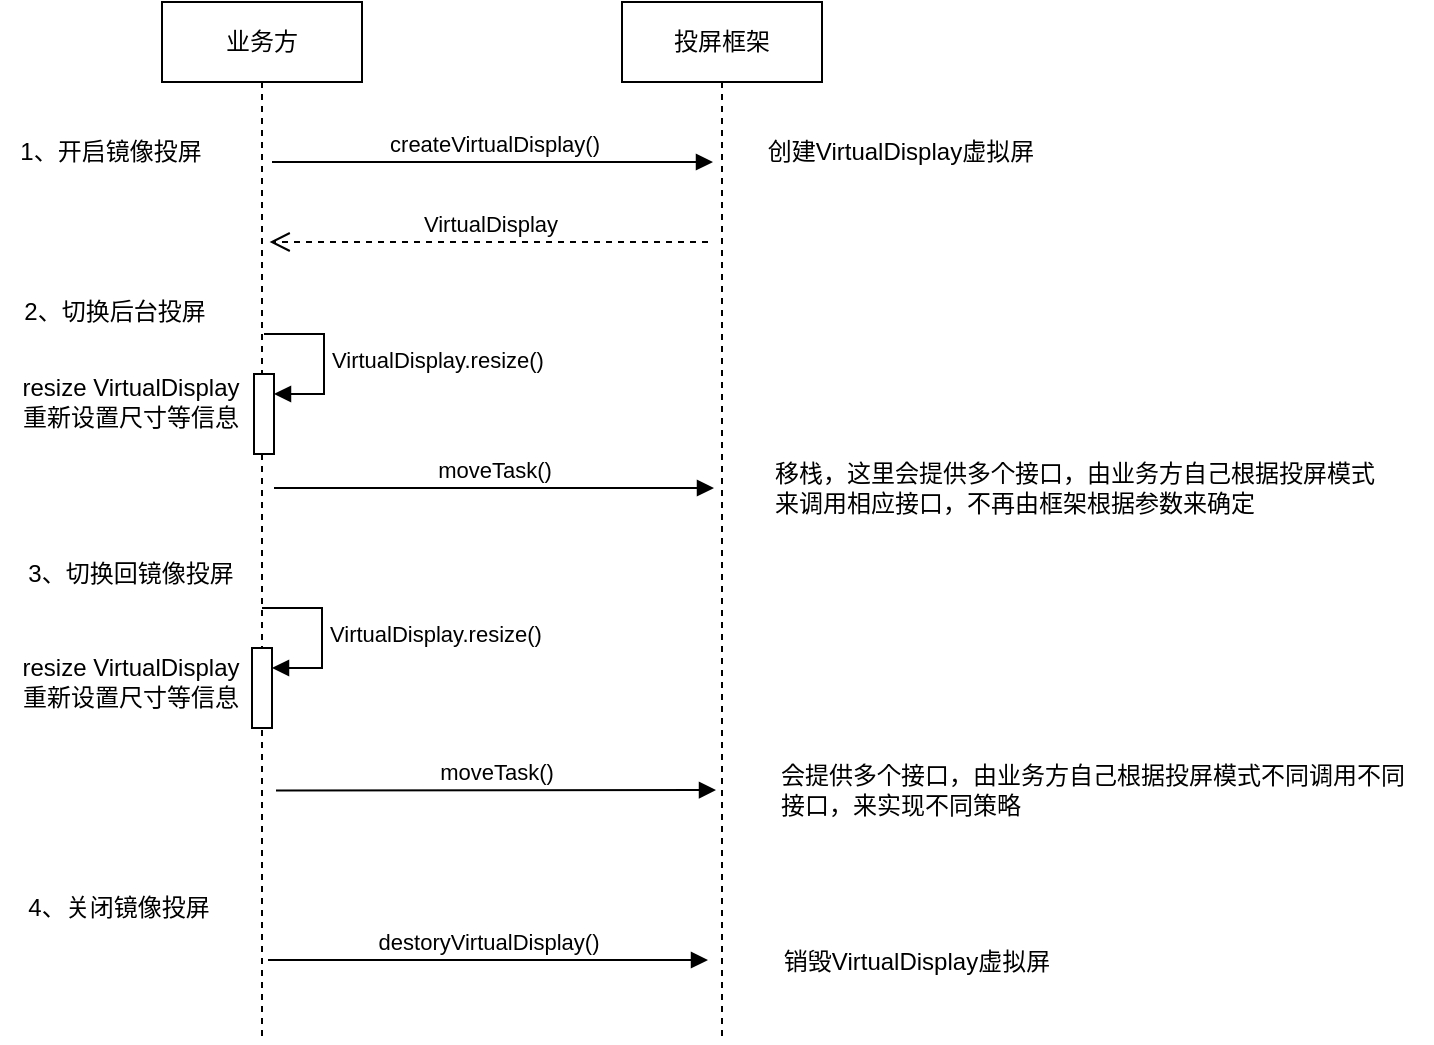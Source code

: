 <mxfile version="21.3.6" type="github">
  <diagram name="第 1 页" id="TcpiQXXUWc1p7RaLZvVN">
    <mxGraphModel dx="979" dy="543" grid="1" gridSize="10" guides="1" tooltips="1" connect="1" arrows="1" fold="1" page="1" pageScale="1" pageWidth="827" pageHeight="1169" math="0" shadow="0">
      <root>
        <mxCell id="0" />
        <mxCell id="1" parent="0" />
        <mxCell id="YLJdL4NDfY9N8e260bSm-1" value="业务方" style="shape=umlLifeline;perimeter=lifelinePerimeter;whiteSpace=wrap;html=1;container=1;dropTarget=0;collapsible=0;recursiveResize=0;outlineConnect=0;portConstraint=eastwest;newEdgeStyle={&quot;edgeStyle&quot;:&quot;elbowEdgeStyle&quot;,&quot;elbow&quot;:&quot;vertical&quot;,&quot;curved&quot;:0,&quot;rounded&quot;:0};" vertex="1" parent="1">
          <mxGeometry x="191" y="40" width="100" height="520" as="geometry" />
        </mxCell>
        <mxCell id="YLJdL4NDfY9N8e260bSm-2" value="" style="html=1;points=[];perimeter=orthogonalPerimeter;outlineConnect=0;targetShapes=umlLifeline;portConstraint=eastwest;newEdgeStyle={&quot;edgeStyle&quot;:&quot;elbowEdgeStyle&quot;,&quot;elbow&quot;:&quot;vertical&quot;,&quot;curved&quot;:0,&quot;rounded&quot;:0};" vertex="1" parent="YLJdL4NDfY9N8e260bSm-1">
          <mxGeometry x="46" y="186" width="10" height="40" as="geometry" />
        </mxCell>
        <mxCell id="YLJdL4NDfY9N8e260bSm-3" value="VirtualDisplay.resize()" style="html=1;align=left;spacingLeft=2;endArrow=block;rounded=0;edgeStyle=orthogonalEdgeStyle;curved=0;rounded=0;" edge="1" parent="YLJdL4NDfY9N8e260bSm-1" target="YLJdL4NDfY9N8e260bSm-2">
          <mxGeometry relative="1" as="geometry">
            <mxPoint x="51" y="166" as="sourcePoint" />
            <Array as="points">
              <mxPoint x="81" y="196" />
            </Array>
          </mxGeometry>
        </mxCell>
        <mxCell id="YLJdL4NDfY9N8e260bSm-21" value="" style="html=1;points=[];perimeter=orthogonalPerimeter;outlineConnect=0;targetShapes=umlLifeline;portConstraint=eastwest;newEdgeStyle={&quot;edgeStyle&quot;:&quot;elbowEdgeStyle&quot;,&quot;elbow&quot;:&quot;vertical&quot;,&quot;curved&quot;:0,&quot;rounded&quot;:0};" vertex="1" parent="YLJdL4NDfY9N8e260bSm-1">
          <mxGeometry x="45" y="323" width="10" height="40" as="geometry" />
        </mxCell>
        <mxCell id="YLJdL4NDfY9N8e260bSm-22" value="VirtualDisplay.resize()" style="html=1;align=left;spacingLeft=2;endArrow=block;rounded=0;edgeStyle=orthogonalEdgeStyle;curved=0;rounded=0;" edge="1" target="YLJdL4NDfY9N8e260bSm-21" parent="YLJdL4NDfY9N8e260bSm-1">
          <mxGeometry relative="1" as="geometry">
            <mxPoint x="50" y="303" as="sourcePoint" />
            <Array as="points">
              <mxPoint x="80" y="333" />
            </Array>
          </mxGeometry>
        </mxCell>
        <mxCell id="YLJdL4NDfY9N8e260bSm-6" value="投屏框架" style="shape=umlLifeline;perimeter=lifelinePerimeter;whiteSpace=wrap;html=1;container=1;dropTarget=0;collapsible=0;recursiveResize=0;outlineConnect=0;portConstraint=eastwest;newEdgeStyle={&quot;edgeStyle&quot;:&quot;elbowEdgeStyle&quot;,&quot;elbow&quot;:&quot;vertical&quot;,&quot;curved&quot;:0,&quot;rounded&quot;:0};" vertex="1" parent="1">
          <mxGeometry x="421" y="40" width="100" height="520" as="geometry" />
        </mxCell>
        <mxCell id="YLJdL4NDfY9N8e260bSm-7" value="1、开启镜像投屏" style="text;html=1;align=center;verticalAlign=middle;resizable=0;points=[];autosize=1;strokeColor=none;fillColor=none;" vertex="1" parent="1">
          <mxGeometry x="110" y="100" width="110" height="30" as="geometry" />
        </mxCell>
        <mxCell id="YLJdL4NDfY9N8e260bSm-8" value="createVirtualDisplay()" style="html=1;verticalAlign=bottom;endArrow=block;edgeStyle=elbowEdgeStyle;elbow=vertical;curved=0;rounded=0;" edge="1" parent="1">
          <mxGeometry width="80" relative="1" as="geometry">
            <mxPoint x="246" y="120" as="sourcePoint" />
            <mxPoint x="466.5" y="119.759" as="targetPoint" />
          </mxGeometry>
        </mxCell>
        <mxCell id="YLJdL4NDfY9N8e260bSm-9" value="创建VirtualDisplay虚拟屏" style="text;html=1;align=center;verticalAlign=middle;resizable=0;points=[];autosize=1;strokeColor=none;fillColor=none;" vertex="1" parent="1">
          <mxGeometry x="480" y="100" width="160" height="30" as="geometry" />
        </mxCell>
        <mxCell id="YLJdL4NDfY9N8e260bSm-10" value="VirtualDisplay" style="html=1;verticalAlign=bottom;endArrow=open;dashed=1;endSize=8;edgeStyle=elbowEdgeStyle;elbow=vertical;curved=0;rounded=0;" edge="1" parent="1">
          <mxGeometry relative="1" as="geometry">
            <mxPoint x="464" y="160" as="sourcePoint" />
            <mxPoint x="244.81" y="159.759" as="targetPoint" />
          </mxGeometry>
        </mxCell>
        <mxCell id="YLJdL4NDfY9N8e260bSm-11" value="moveTask()" style="html=1;verticalAlign=bottom;endArrow=block;edgeStyle=elbowEdgeStyle;elbow=vertical;curved=0;rounded=0;" edge="1" parent="1">
          <mxGeometry width="80" relative="1" as="geometry">
            <mxPoint x="247" y="283" as="sourcePoint" />
            <mxPoint x="467" y="283" as="targetPoint" />
          </mxGeometry>
        </mxCell>
        <mxCell id="YLJdL4NDfY9N8e260bSm-12" value="2、切换后台投屏" style="text;html=1;align=center;verticalAlign=middle;resizable=0;points=[];autosize=1;strokeColor=none;fillColor=none;" vertex="1" parent="1">
          <mxGeometry x="112" y="180" width="110" height="30" as="geometry" />
        </mxCell>
        <mxCell id="YLJdL4NDfY9N8e260bSm-13" value="&lt;div style=&quot;text-align: left;&quot;&gt;移栈，这里会提供多个接口，由业务方自己根据投屏模式&lt;/div&gt;&lt;div style=&quot;text-align: left;&quot;&gt;来调用相应接口，不再由框架根据参数来确定&lt;/div&gt;" style="text;html=1;align=center;verticalAlign=middle;resizable=0;points=[];autosize=1;strokeColor=none;fillColor=none;" vertex="1" parent="1">
          <mxGeometry x="487" y="263" width="320" height="40" as="geometry" />
        </mxCell>
        <mxCell id="YLJdL4NDfY9N8e260bSm-15" value="3、切换回镜像投屏" style="text;html=1;align=center;verticalAlign=middle;resizable=0;points=[];autosize=1;strokeColor=none;fillColor=none;" vertex="1" parent="1">
          <mxGeometry x="110" y="311" width="130" height="30" as="geometry" />
        </mxCell>
        <mxCell id="YLJdL4NDfY9N8e260bSm-16" value="moveTask()" style="html=1;verticalAlign=bottom;endArrow=block;edgeStyle=elbowEdgeStyle;elbow=vertical;curved=0;rounded=0;" edge="1" parent="1">
          <mxGeometry width="80" relative="1" as="geometry">
            <mxPoint x="248" y="434.24" as="sourcePoint" />
            <mxPoint x="468" y="434.24" as="targetPoint" />
          </mxGeometry>
        </mxCell>
        <mxCell id="YLJdL4NDfY9N8e260bSm-17" value="&lt;div style=&quot;text-align: left;&quot;&gt;会提供多个接口，由业务方自己根据投屏模式不同调用不同&lt;/div&gt;&lt;div style=&quot;text-align: left;&quot;&gt;接口，来实现不同策略&lt;/div&gt;" style="text;html=1;align=center;verticalAlign=middle;resizable=0;points=[];autosize=1;strokeColor=none;fillColor=none;" vertex="1" parent="1">
          <mxGeometry x="486" y="414" width="340" height="40" as="geometry" />
        </mxCell>
        <mxCell id="YLJdL4NDfY9N8e260bSm-18" value="resize VirtualDisplay&lt;br&gt;重新设置尺寸等信息" style="text;html=1;align=center;verticalAlign=middle;resizable=0;points=[];autosize=1;strokeColor=none;fillColor=none;" vertex="1" parent="1">
          <mxGeometry x="110" y="220" width="130" height="40" as="geometry" />
        </mxCell>
        <mxCell id="YLJdL4NDfY9N8e260bSm-19" value="4、关闭镜像投屏" style="text;html=1;align=center;verticalAlign=middle;resizable=0;points=[];autosize=1;strokeColor=none;fillColor=none;" vertex="1" parent="1">
          <mxGeometry x="114" y="478" width="110" height="30" as="geometry" />
        </mxCell>
        <mxCell id="YLJdL4NDfY9N8e260bSm-20" value="destoryVirtualDisplay()" style="html=1;verticalAlign=bottom;endArrow=block;edgeStyle=elbowEdgeStyle;elbow=vertical;curved=0;rounded=0;" edge="1" parent="1">
          <mxGeometry width="80" relative="1" as="geometry">
            <mxPoint x="244" y="518.96" as="sourcePoint" />
            <mxPoint x="464" y="518.96" as="targetPoint" />
          </mxGeometry>
        </mxCell>
        <mxCell id="YLJdL4NDfY9N8e260bSm-23" value="resize VirtualDisplay&lt;br&gt;重新设置尺寸等信息" style="text;html=1;align=center;verticalAlign=middle;resizable=0;points=[];autosize=1;strokeColor=none;fillColor=none;" vertex="1" parent="1">
          <mxGeometry x="110" y="360" width="130" height="40" as="geometry" />
        </mxCell>
        <mxCell id="YLJdL4NDfY9N8e260bSm-24" value="销毁VirtualDisplay虚拟屏" style="text;html=1;align=center;verticalAlign=middle;resizable=0;points=[];autosize=1;strokeColor=none;fillColor=none;" vertex="1" parent="1">
          <mxGeometry x="488" y="505" width="160" height="30" as="geometry" />
        </mxCell>
      </root>
    </mxGraphModel>
  </diagram>
</mxfile>
